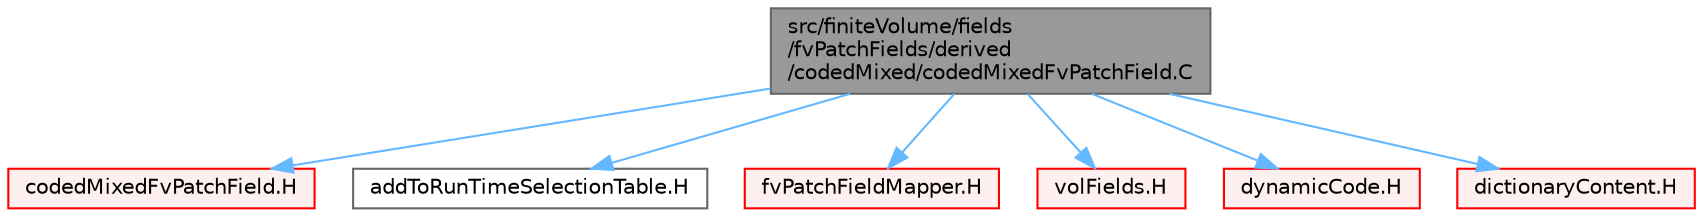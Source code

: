 digraph "src/finiteVolume/fields/fvPatchFields/derived/codedMixed/codedMixedFvPatchField.C"
{
 // LATEX_PDF_SIZE
  bgcolor="transparent";
  edge [fontname=Helvetica,fontsize=10,labelfontname=Helvetica,labelfontsize=10];
  node [fontname=Helvetica,fontsize=10,shape=box,height=0.2,width=0.4];
  Node1 [id="Node000001",label="src/finiteVolume/fields\l/fvPatchFields/derived\l/codedMixed/codedMixedFvPatchField.C",height=0.2,width=0.4,color="gray40", fillcolor="grey60", style="filled", fontcolor="black",tooltip=" "];
  Node1 -> Node2 [id="edge1_Node000001_Node000002",color="steelblue1",style="solid",tooltip=" "];
  Node2 [id="Node000002",label="codedMixedFvPatchField.H",height=0.2,width=0.4,color="red", fillcolor="#FFF0F0", style="filled",URL="$codedMixedFvPatchField_8H.html",tooltip=" "];
  Node1 -> Node285 [id="edge2_Node000001_Node000285",color="steelblue1",style="solid",tooltip=" "];
  Node285 [id="Node000285",label="addToRunTimeSelectionTable.H",height=0.2,width=0.4,color="grey40", fillcolor="white", style="filled",URL="$addToRunTimeSelectionTable_8H.html",tooltip="Macros for easy insertion into run-time selection tables."];
  Node1 -> Node286 [id="edge3_Node000001_Node000286",color="steelblue1",style="solid",tooltip=" "];
  Node286 [id="Node000286",label="fvPatchFieldMapper.H",height=0.2,width=0.4,color="red", fillcolor="#FFF0F0", style="filled",URL="$fvPatchFieldMapper_8H.html",tooltip=" "];
  Node1 -> Node287 [id="edge4_Node000001_Node000287",color="steelblue1",style="solid",tooltip=" "];
  Node287 [id="Node000287",label="volFields.H",height=0.2,width=0.4,color="red", fillcolor="#FFF0F0", style="filled",URL="$volFields_8H.html",tooltip=" "];
  Node1 -> Node390 [id="edge5_Node000001_Node000390",color="steelblue1",style="solid",tooltip=" "];
  Node390 [id="Node000390",label="dynamicCode.H",height=0.2,width=0.4,color="red", fillcolor="#FFF0F0", style="filled",URL="$dynamicCode_8H.html",tooltip=" "];
  Node1 -> Node391 [id="edge6_Node000001_Node000391",color="steelblue1",style="solid",tooltip=" "];
  Node391 [id="Node000391",label="dictionaryContent.H",height=0.2,width=0.4,color="red", fillcolor="#FFF0F0", style="filled",URL="$dictionaryContent_8H.html",tooltip=" "];
}
